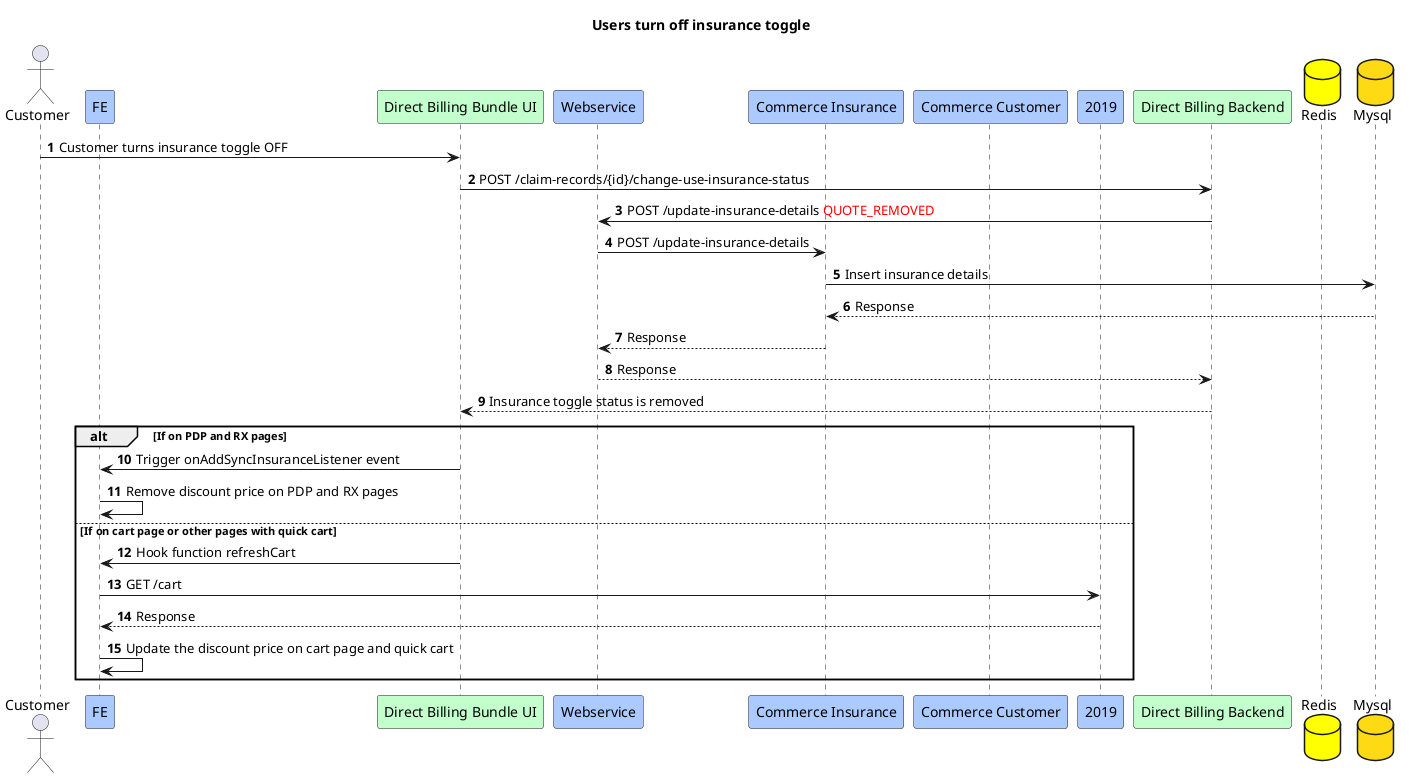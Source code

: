 @startuml
title Users turn off insurance toggle
actor Customer
participant FE #abcaff
participant "Direct Billing Bundle UI" #c3ffcd
participant "Webservice" #abcaff
participant "Commerce Insurance" #abcaff
participant "Commerce Customer" #abcaff
participant "2019" #abcaff
participant "Direct Billing Backend" #c3ffcd
database "Redis" #yellow
database "Mysql" #fdda14

autonumber
Customer -> "Direct Billing Bundle UI":Customer turns insurance toggle OFF
"Direct Billing Bundle UI" -> "Direct Billing Backend":POST /claim-records/{id}/change-use-insurance-status
"Direct Billing Backend" -> "Webservice":POST /update-insurance-details <font color=red>QUOTE_REMOVED
"Webservice" -> "Commerce Insurance":POST /update-insurance-details
"Commerce Insurance" -> "Mysql":Insert insurance details
"Mysql" --> "Commerce Insurance":Response
"Commerce Insurance" --> "Webservice":Response
"Webservice" --> "Direct Billing Backend":Response
"Direct Billing Backend" --> "Direct Billing Bundle UI":Insurance toggle status is removed
alt If on PDP and RX pages 
"Direct Billing Bundle UI" -> FE:Trigger onAddSyncInsuranceListener event
FE -> FE:Remove discount price on PDP and RX pages
else If on cart page or other pages with quick cart
"Direct Billing Bundle UI" -> FE:Hook function refreshCart
FE -> 2019:GET /cart
2019 --> FE:Response
FE -> FE:Update the discount price on cart page and quick cart
end


@enduml

